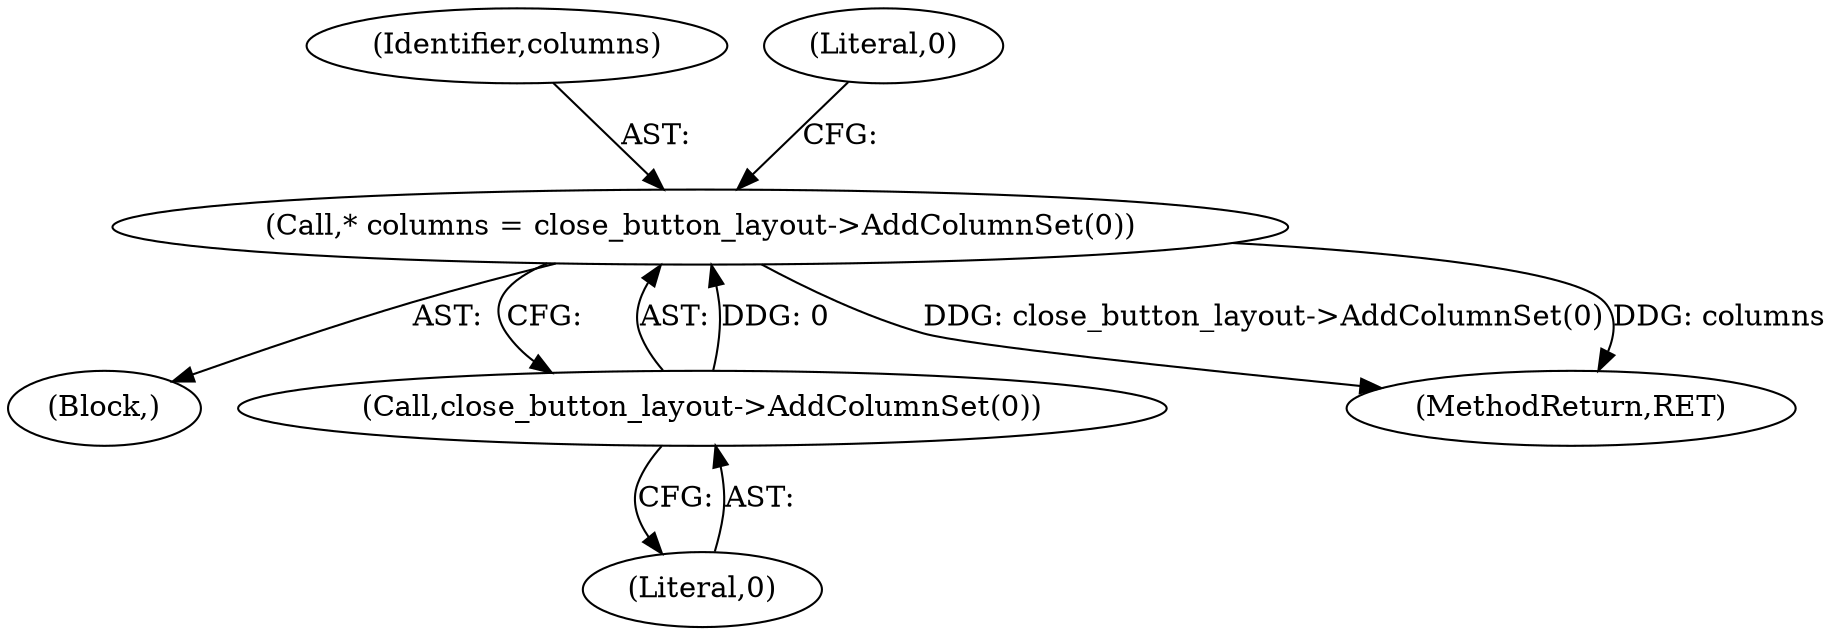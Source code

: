 digraph "0_Chrome_c25b198675380f713a56649c857b4367601d4a3d_1@API" {
"1000137" [label="(Call,* columns = close_button_layout->AddColumnSet(0))"];
"1000139" [label="(Call,close_button_layout->AddColumnSet(0))"];
"1000105" [label="(Block,)"];
"1000138" [label="(Identifier,columns)"];
"1000137" [label="(Call,* columns = close_button_layout->AddColumnSet(0))"];
"1000142" [label="(Literal,0)"];
"1000139" [label="(Call,close_button_layout->AddColumnSet(0))"];
"1000322" [label="(MethodReturn,RET)"];
"1000140" [label="(Literal,0)"];
"1000137" -> "1000105"  [label="AST: "];
"1000137" -> "1000139"  [label="CFG: "];
"1000138" -> "1000137"  [label="AST: "];
"1000139" -> "1000137"  [label="AST: "];
"1000142" -> "1000137"  [label="CFG: "];
"1000137" -> "1000322"  [label="DDG: close_button_layout->AddColumnSet(0)"];
"1000137" -> "1000322"  [label="DDG: columns"];
"1000139" -> "1000137"  [label="DDG: 0"];
"1000139" -> "1000140"  [label="CFG: "];
"1000140" -> "1000139"  [label="AST: "];
}

